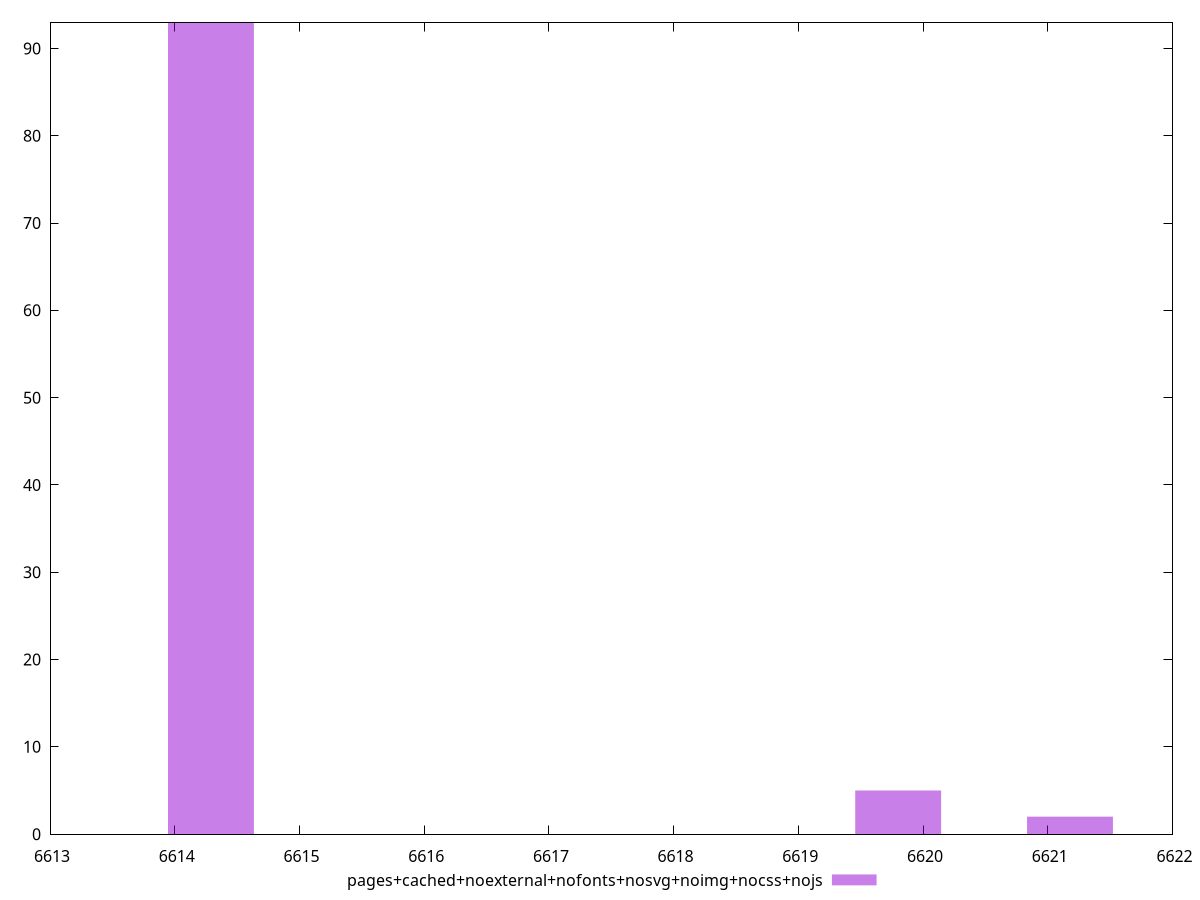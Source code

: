 $_pagesCachedNoexternalNofontsNosvgNoimgNocssNojs <<EOF
6614.2904334043915 93
6619.800620165532 5
6621.178166855817 2
EOF
set key outside below
set terminal pngcairo
set output "report_00004_2020-11-02T20-21-41.718Z/total-byte-weight/pages+cached+noexternal+nofonts+nosvg+noimg+nocss+nojs//raw_hist.png"
set yrange [0:93]
set boxwidth 0.6887733451426004
set style fill transparent solid 0.5 noborder
plot $_pagesCachedNoexternalNofontsNosvgNoimgNocssNojs title "pages+cached+noexternal+nofonts+nosvg+noimg+nocss+nojs" with boxes ,